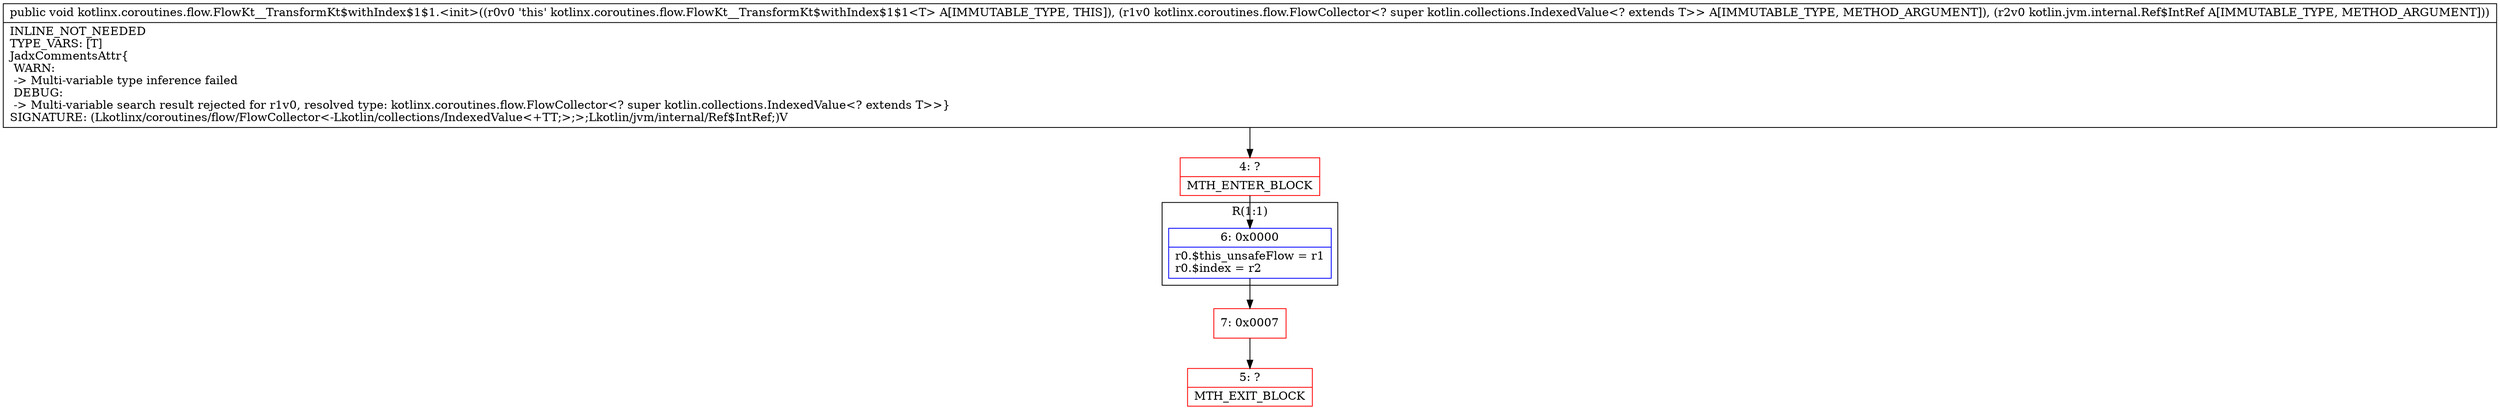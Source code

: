 digraph "CFG forkotlinx.coroutines.flow.FlowKt__TransformKt$withIndex$1$1.\<init\>(Lkotlinx\/coroutines\/flow\/FlowCollector;Lkotlin\/jvm\/internal\/Ref$IntRef;)V" {
subgraph cluster_Region_1272154639 {
label = "R(1:1)";
node [shape=record,color=blue];
Node_6 [shape=record,label="{6\:\ 0x0000|r0.$this_unsafeFlow = r1\lr0.$index = r2\l}"];
}
Node_4 [shape=record,color=red,label="{4\:\ ?|MTH_ENTER_BLOCK\l}"];
Node_7 [shape=record,color=red,label="{7\:\ 0x0007}"];
Node_5 [shape=record,color=red,label="{5\:\ ?|MTH_EXIT_BLOCK\l}"];
MethodNode[shape=record,label="{public void kotlinx.coroutines.flow.FlowKt__TransformKt$withIndex$1$1.\<init\>((r0v0 'this' kotlinx.coroutines.flow.FlowKt__TransformKt$withIndex$1$1\<T\> A[IMMUTABLE_TYPE, THIS]), (r1v0 kotlinx.coroutines.flow.FlowCollector\<? super kotlin.collections.IndexedValue\<? extends T\>\> A[IMMUTABLE_TYPE, METHOD_ARGUMENT]), (r2v0 kotlin.jvm.internal.Ref$IntRef A[IMMUTABLE_TYPE, METHOD_ARGUMENT]))  | INLINE_NOT_NEEDED\lTYPE_VARS: [T]\lJadxCommentsAttr\{\l WARN: \l \-\> Multi\-variable type inference failed\l DEBUG: \l \-\> Multi\-variable search result rejected for r1v0, resolved type: kotlinx.coroutines.flow.FlowCollector\<? super kotlin.collections.IndexedValue\<? extends T\>\>\}\lSIGNATURE: (Lkotlinx\/coroutines\/flow\/FlowCollector\<\-Lkotlin\/collections\/IndexedValue\<+TT;\>;\>;Lkotlin\/jvm\/internal\/Ref$IntRef;)V\l}"];
MethodNode -> Node_4;Node_6 -> Node_7;
Node_4 -> Node_6;
Node_7 -> Node_5;
}

